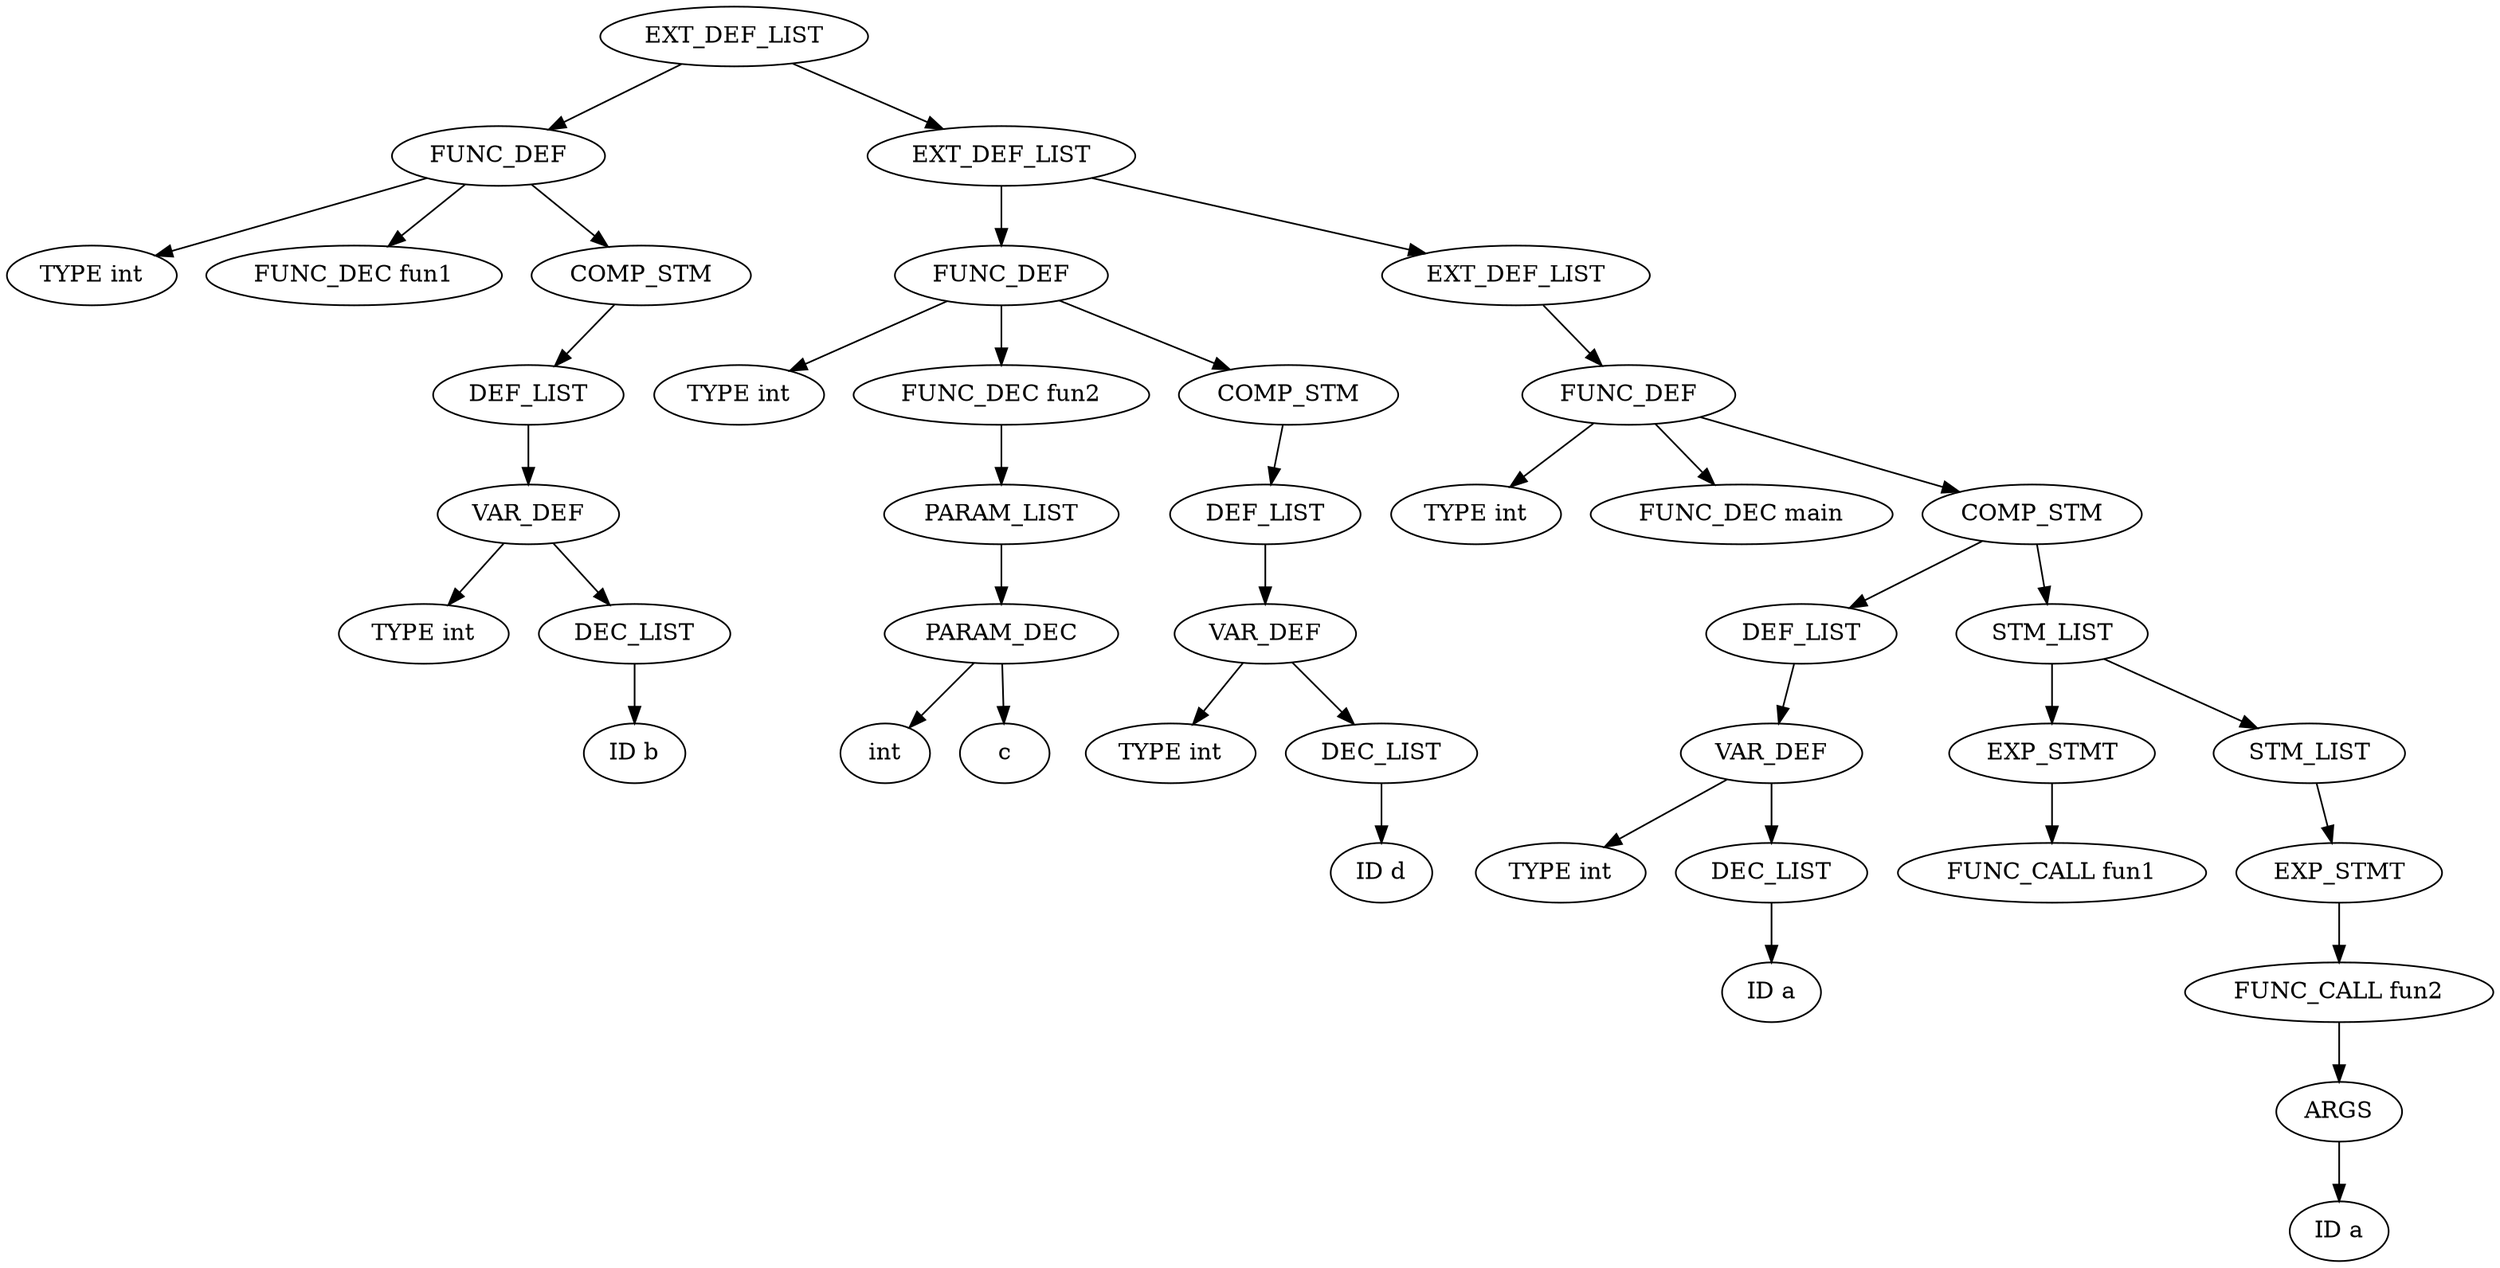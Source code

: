 digraph G {
node1[label="EXT_DEF_LIST"]
node1->node2
node2[label="FUNC_DEF"]
node2->node3
node3[label="TYPE int"]
node2->node4
node4[label="FUNC_DEC fun1"]
node2->node5
node5[label="COMP_STM"]
node5->node6
node6[label="DEF_LIST"]
node6->node7
node7[label="VAR_DEF"]
node7->node8
node8[label="TYPE int"]
node7->node9
node9[label="DEC_LIST"]
node9->node10
node10[label="ID b"]
node1->node11
node11[label="EXT_DEF_LIST"]
node11->node12
node12[label="FUNC_DEF"]
node12->node13
node13[label="TYPE int"]
node12->node14
node14[label="FUNC_DEC fun2"]
node14->node15
node15[label="PARAM_LIST"]
node15->node16
node16[label="PARAM_DEC"]
node16->node17
node17[label="int"]
node16->node18
node18[label="c"]
node12->node19
node19[label="COMP_STM"]
node19->node20
node20[label="DEF_LIST"]
node20->node21
node21[label="VAR_DEF"]
node21->node22
node22[label="TYPE int"]
node21->node23
node23[label="DEC_LIST"]
node23->node24
node24[label="ID d"]
node11->node25
node25[label="EXT_DEF_LIST"]
node25->node26
node26[label="FUNC_DEF"]
node26->node27
node27[label="TYPE int"]
node26->node28
node28[label="FUNC_DEC main"]
node26->node29
node29[label="COMP_STM"]
node29->node30
node30[label="DEF_LIST"]
node30->node31
node31[label="VAR_DEF"]
node31->node32
node32[label="TYPE int"]
node31->node33
node33[label="DEC_LIST"]
node33->node34
node34[label="ID a"]
node29->node35
node35[label="STM_LIST"]
node35->node36
node36[label="EXP_STMT"]
node36->node37
node37[label="FUNC_CALL fun1"]
node35->node38
node38[label="STM_LIST"]
node38->node39
node39[label="EXP_STMT"]
node39->node40
node40[label="FUNC_CALL fun2"]
node40->node41
node41[label="ARGS"]
node41->node42
node42[label="ID a"]
}

